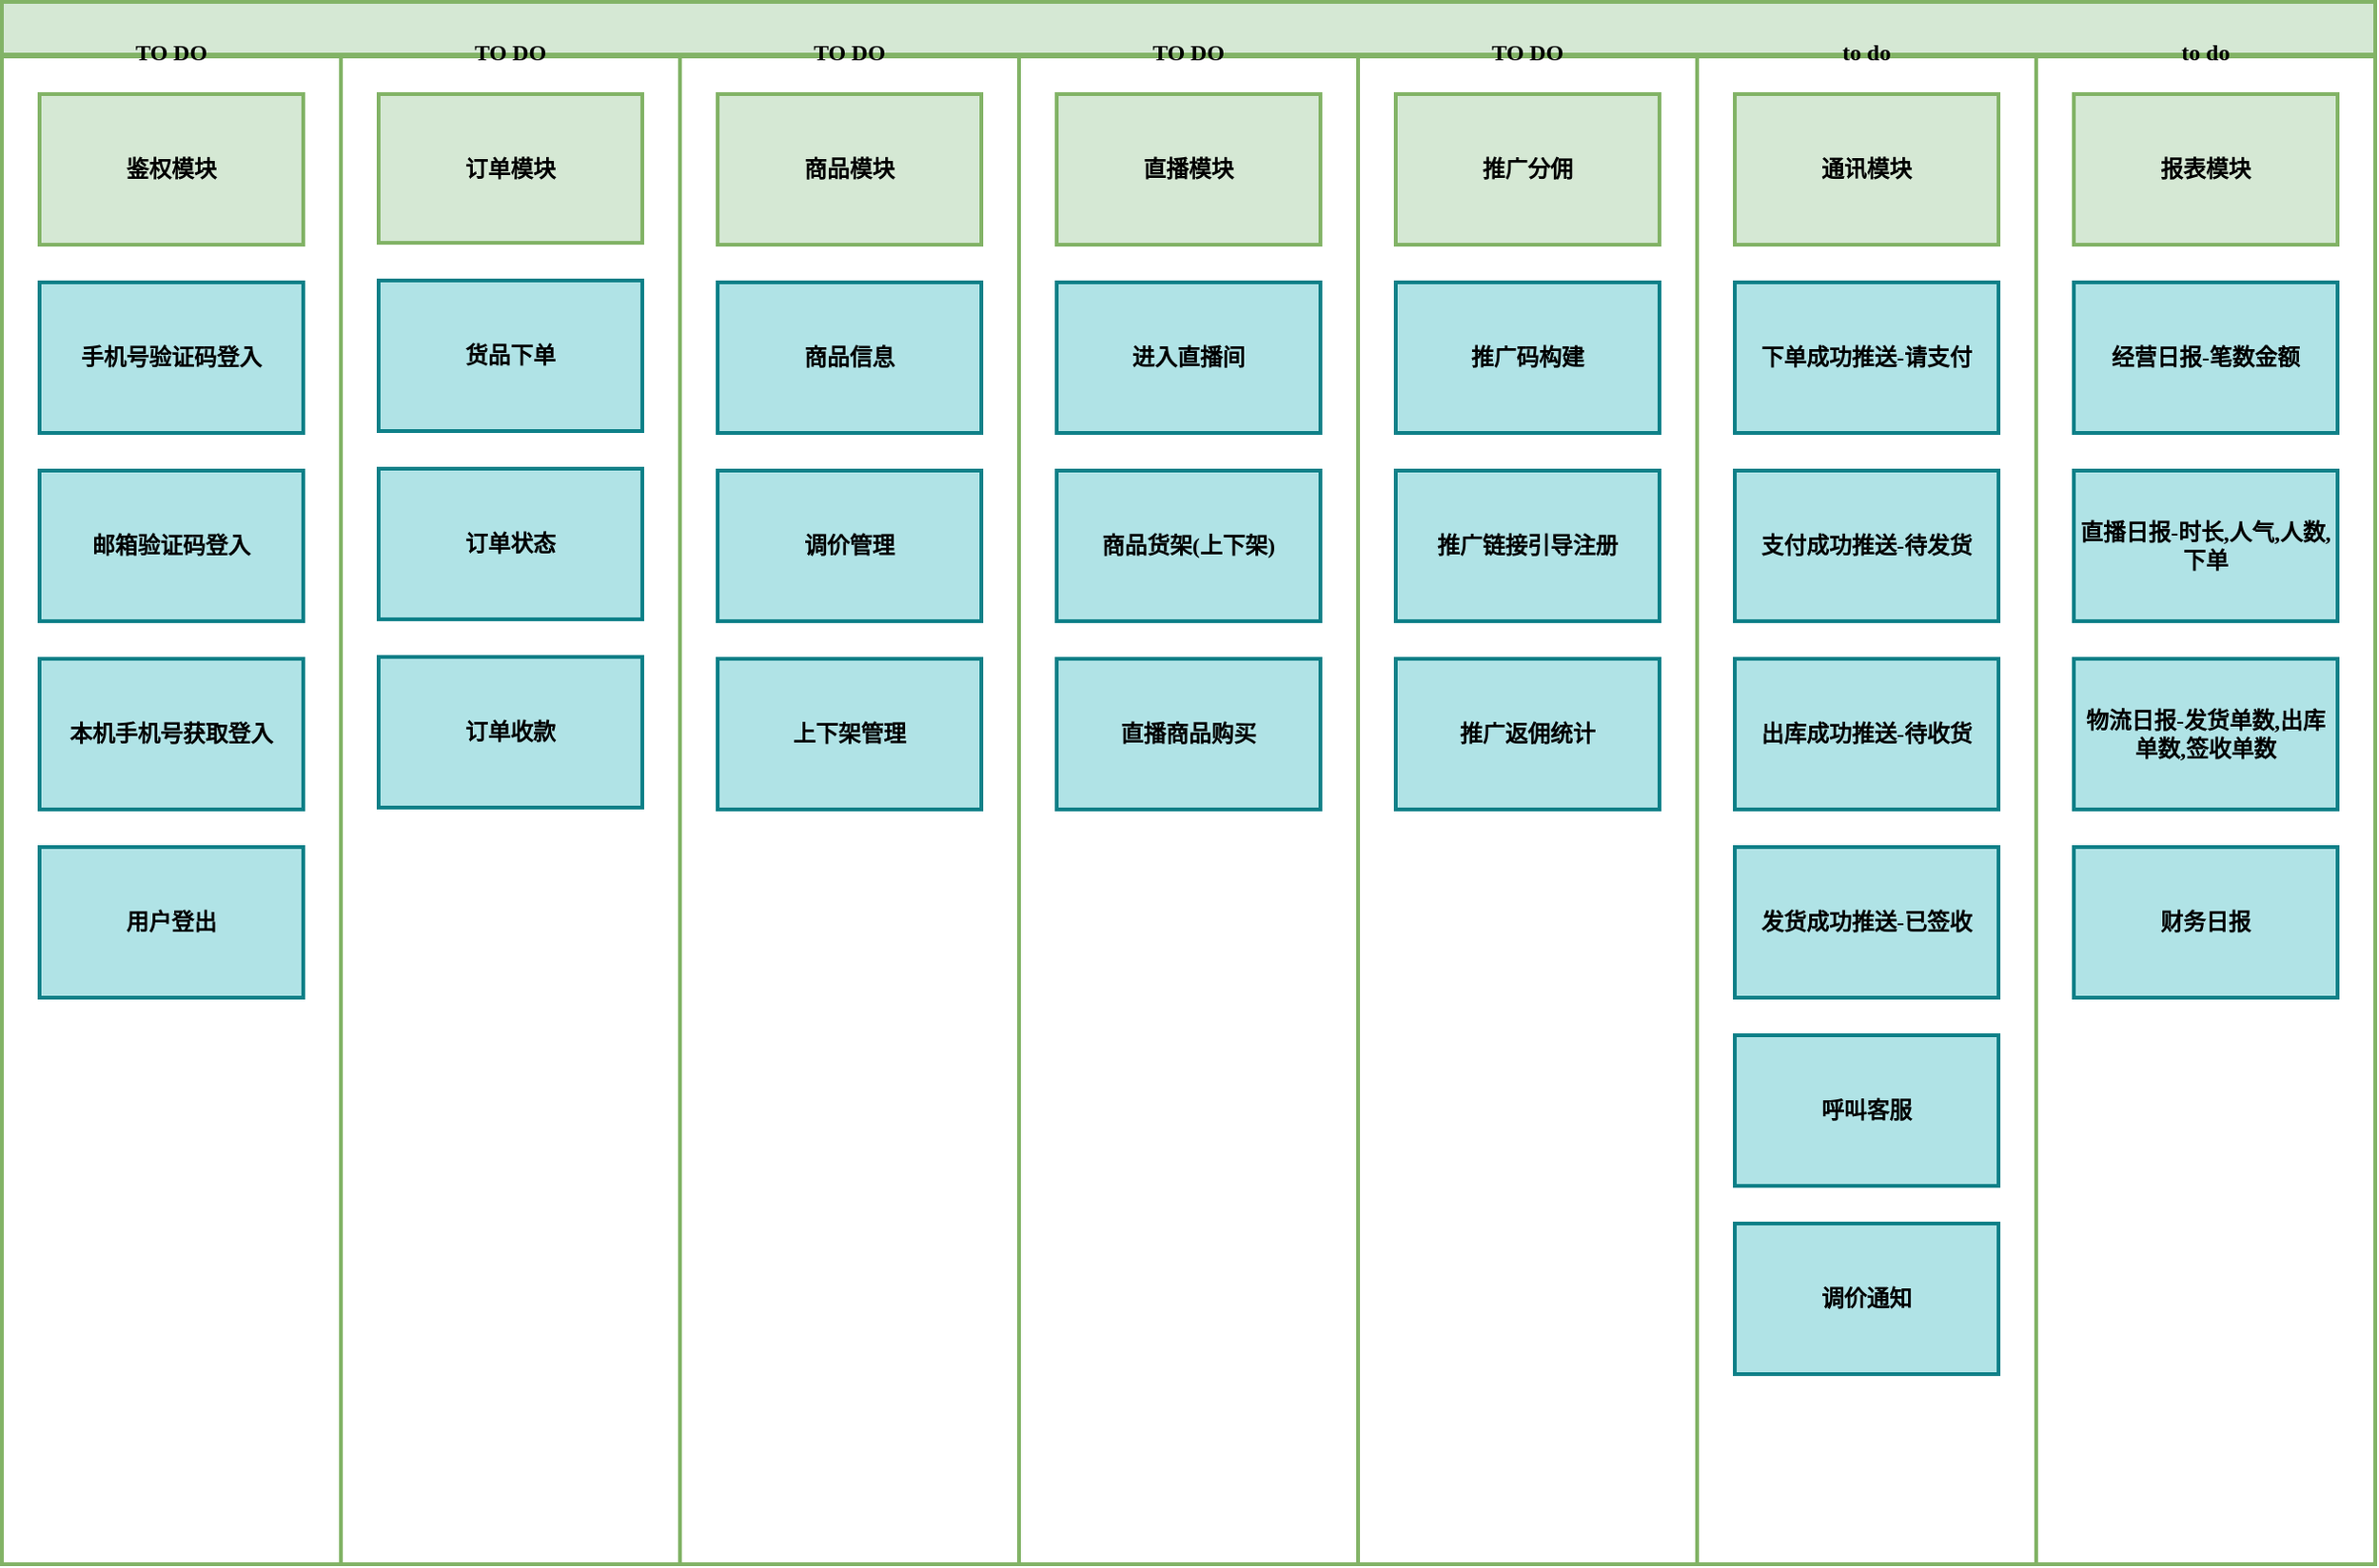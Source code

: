 <mxfile version="18.1.3" type="github">
  <diagram id="wFE0QG_FPsp0jaGvCLVb" name="Page-1">
    <mxGraphModel dx="1493" dy="891" grid="1" gridSize="10" guides="1" tooltips="1" connect="1" arrows="1" fold="1" page="1" pageScale="1" pageWidth="850" pageHeight="1100" math="0" shadow="0">
      <root>
        <mxCell id="0" />
        <mxCell id="1" parent="0" />
        <mxCell id="_5mSTuPxr-ZiKRkBDSY7-1" value="" style="swimlane;fontStyle=1;childLayout=stackLayout;horizontal=1;startSize=28;horizontalStack=1;resizeParent=1;resizeParentMax=0;resizeLast=0;collapsible=0;marginBottom=0;swimlaneFillColor=none;fontFamily=Permanent Marker;fontSize=12;points=[];verticalAlign=middle;stackBorder=0;resizable=1;strokeWidth=2;sketch=0;disableMultiStroke=1;fillColor=#d5e8d4;strokeColor=#82b366;spacingTop=0;rounded=0;arcSize=9;hachureGap=8;fillWeight=1;" parent="1" vertex="1">
          <mxGeometry x="15" y="50" width="1260" height="830" as="geometry" />
        </mxCell>
        <object label="TO DO" status="New" id="_5mSTuPxr-ZiKRkBDSY7-2">
          <mxCell style="swimlane;strokeWidth=2;fontFamily=Permanent Marker;html=0;startSize=1;verticalAlign=middle;spacingBottom=5;points=[];childLayout=stackLayout;stackBorder=20;stackSpacing=20;resizeLast=0;resizeParent=1;horizontalStack=0;collapsible=0;sketch=0;strokeColor=#82b366;fillStyle=solid;fillColor=#d5e8d4;spacingTop=0;rounded=0;arcSize=9;hachureGap=8;fillWeight=1;" parent="_5mSTuPxr-ZiKRkBDSY7-1" vertex="1">
            <mxGeometry y="28" width="180" height="802" as="geometry" />
          </mxCell>
        </object>
        <object label="鉴权模块" placeholders="1" id="_5mSTuPxr-ZiKRkBDSY7-3">
          <mxCell style="whiteSpace=wrap;html=1;strokeWidth=2;fontStyle=1;spacingTop=0;rounded=0;arcSize=9;points=[];sketch=0;fontFamily=Permanent Marker;hachureGap=8;fillWeight=1;fillColor=#d5e8d4;strokeColor=#82b366;" parent="_5mSTuPxr-ZiKRkBDSY7-2" vertex="1">
            <mxGeometry x="20" y="21" width="140" height="80" as="geometry" />
          </mxCell>
        </object>
        <object label="手机号验证码登入" placeholders="1" id="_5mSTuPxr-ZiKRkBDSY7-4">
          <mxCell style="whiteSpace=wrap;html=1;strokeWidth=2;fontStyle=1;spacingTop=0;rounded=0;arcSize=9;points=[];sketch=0;fontFamily=Permanent Marker;hachureGap=8;fillWeight=1;fillColor=#b0e3e6;strokeColor=#0e8088;" parent="_5mSTuPxr-ZiKRkBDSY7-2" vertex="1">
            <mxGeometry x="20" y="121" width="140" height="80" as="geometry" />
          </mxCell>
        </object>
        <object label="邮箱验证码登入" placeholders="1" id="_5mSTuPxr-ZiKRkBDSY7-5">
          <mxCell style="whiteSpace=wrap;html=1;strokeWidth=2;fillColor=#b0e3e6;fontStyle=1;spacingTop=0;rounded=0;arcSize=9;points=[];sketch=0;fontFamily=Permanent Marker;hachureGap=8;fillWeight=1;strokeColor=#0e8088;" parent="_5mSTuPxr-ZiKRkBDSY7-2" vertex="1">
            <mxGeometry x="20" y="221" width="140" height="80" as="geometry" />
          </mxCell>
        </object>
        <object label="本机手机号获取登入" placeholders="1" id="Qd9C7BI9R3bH5Mv_j0PO-27">
          <mxCell style="whiteSpace=wrap;html=1;strokeWidth=2;fillColor=#b0e3e6;fontStyle=1;spacingTop=0;rounded=0;arcSize=9;points=[];sketch=0;fontFamily=Permanent Marker;hachureGap=8;fillWeight=1;strokeColor=#0e8088;" vertex="1" parent="_5mSTuPxr-ZiKRkBDSY7-2">
            <mxGeometry x="20" y="321" width="140" height="80" as="geometry" />
          </mxCell>
        </object>
        <object label="用户登出" placeholders="1" id="Qd9C7BI9R3bH5Mv_j0PO-40">
          <mxCell style="whiteSpace=wrap;html=1;strokeWidth=2;fillColor=#b0e3e6;fontStyle=1;spacingTop=0;rounded=0;arcSize=9;points=[];sketch=0;fontFamily=Permanent Marker;hachureGap=8;fillWeight=1;strokeColor=#0e8088;" vertex="1" parent="_5mSTuPxr-ZiKRkBDSY7-2">
            <mxGeometry x="20" y="421" width="140" height="80" as="geometry" />
          </mxCell>
        </object>
        <object label="TO DO" status="New" id="Qd9C7BI9R3bH5Mv_j0PO-1">
          <mxCell style="swimlane;strokeWidth=2;fontFamily=Permanent Marker;html=0;startSize=1;verticalAlign=middle;spacingBottom=5;points=[];childLayout=stackLayout;stackBorder=20;stackSpacing=20;resizeLast=0;resizeParent=1;horizontalStack=0;collapsible=0;sketch=0;strokeColor=#82b366;fillStyle=solid;fillColor=#d5e8d4;spacingTop=0;rounded=0;arcSize=9;hachureGap=8;fillWeight=1;" vertex="1" parent="_5mSTuPxr-ZiKRkBDSY7-1">
            <mxGeometry x="180" y="28" width="180" height="802" as="geometry" />
          </mxCell>
        </object>
        <object label="订单模块" placeholders="1" id="Qd9C7BI9R3bH5Mv_j0PO-2">
          <mxCell style="whiteSpace=wrap;html=1;strokeWidth=2;fillColor=#d5e8d4;fontStyle=1;spacingTop=0;rounded=0;arcSize=9;points=[];sketch=0;fontFamily=Permanent Marker;hachureGap=8;fillWeight=1;strokeColor=#82b366;" vertex="1" parent="Qd9C7BI9R3bH5Mv_j0PO-1">
            <mxGeometry x="20" y="21" width="140" height="79" as="geometry" />
          </mxCell>
        </object>
        <object label="货品下单" placeholders="1" id="Qd9C7BI9R3bH5Mv_j0PO-3">
          <mxCell style="whiteSpace=wrap;html=1;strokeWidth=2;fillColor=#b0e3e6;fontStyle=1;spacingTop=0;rounded=0;arcSize=9;points=[];sketch=0;fontFamily=Permanent Marker;hachureGap=8;fillWeight=1;strokeColor=#0e8088;" vertex="1" parent="Qd9C7BI9R3bH5Mv_j0PO-1">
            <mxGeometry x="20" y="120" width="140" height="80" as="geometry" />
          </mxCell>
        </object>
        <object label="订单状态" placeholders="1" id="Qd9C7BI9R3bH5Mv_j0PO-4">
          <mxCell style="whiteSpace=wrap;html=1;strokeWidth=2;fillColor=#b0e3e6;fontStyle=1;spacingTop=0;rounded=0;arcSize=9;points=[];sketch=0;fontFamily=Permanent Marker;hachureGap=8;fillWeight=1;strokeColor=#0e8088;" vertex="1" parent="Qd9C7BI9R3bH5Mv_j0PO-1">
            <mxGeometry x="20" y="220" width="140" height="80" as="geometry" />
          </mxCell>
        </object>
        <object label="订单收款" placeholders="1" id="Qd9C7BI9R3bH5Mv_j0PO-29">
          <mxCell style="whiteSpace=wrap;html=1;strokeWidth=2;fillColor=#b0e3e6;fontStyle=1;spacingTop=0;rounded=0;arcSize=9;points=[];sketch=0;fontFamily=Permanent Marker;hachureGap=8;fillWeight=1;strokeColor=#0e8088;" vertex="1" parent="Qd9C7BI9R3bH5Mv_j0PO-1">
            <mxGeometry x="20" y="320" width="140" height="80" as="geometry" />
          </mxCell>
        </object>
        <object label="TO DO" status="In progress" id="_5mSTuPxr-ZiKRkBDSY7-6">
          <mxCell style="swimlane;strokeWidth=2;fontFamily=Permanent Marker;html=0;startSize=1;verticalAlign=middle;spacingBottom=5;points=[];childLayout=stackLayout;stackBorder=20;stackSpacing=20;resizeLast=0;resizeParent=1;horizontalStack=0;collapsible=0;sketch=0;strokeColor=#82b366;fillStyle=solid;fillColor=#d5e8d4;spacingTop=0;rounded=0;arcSize=9;hachureGap=8;fillWeight=1;" parent="_5mSTuPxr-ZiKRkBDSY7-1" vertex="1">
            <mxGeometry x="360" y="28" width="180" height="802" as="geometry" />
          </mxCell>
        </object>
        <object label="商品模块" placeholders="1" id="_5mSTuPxr-ZiKRkBDSY7-7">
          <mxCell style="whiteSpace=wrap;html=1;strokeWidth=2;fillColor=#d5e8d4;fontStyle=1;spacingTop=0;rounded=0;arcSize=9;points=[];sketch=0;fontFamily=Permanent Marker;hachureGap=8;fillWeight=1;strokeColor=#82b366;" parent="_5mSTuPxr-ZiKRkBDSY7-6" vertex="1">
            <mxGeometry x="20" y="21" width="140" height="80" as="geometry" />
          </mxCell>
        </object>
        <object label="商品信息" placeholders="1" id="_5mSTuPxr-ZiKRkBDSY7-8">
          <mxCell style="whiteSpace=wrap;html=1;strokeWidth=2;fillColor=#b0e3e6;fontStyle=1;spacingTop=0;rounded=0;arcSize=9;points=[];sketch=0;fontFamily=Permanent Marker;hachureGap=8;fillWeight=1;strokeColor=#0e8088;" parent="_5mSTuPxr-ZiKRkBDSY7-6" vertex="1">
            <mxGeometry x="20" y="121" width="140" height="80" as="geometry" />
          </mxCell>
        </object>
        <object label="调价管理" placeholders="1" id="Qd9C7BI9R3bH5Mv_j0PO-30">
          <mxCell style="whiteSpace=wrap;html=1;strokeWidth=2;fillColor=#b0e3e6;fontStyle=1;spacingTop=0;rounded=0;arcSize=9;points=[];sketch=0;fontFamily=Permanent Marker;hachureGap=8;fillWeight=1;strokeColor=#0e8088;" vertex="1" parent="_5mSTuPxr-ZiKRkBDSY7-6">
            <mxGeometry x="20" y="221" width="140" height="80" as="geometry" />
          </mxCell>
        </object>
        <object label="上下架管理" placeholders="1" id="Qd9C7BI9R3bH5Mv_j0PO-38">
          <mxCell style="whiteSpace=wrap;html=1;strokeWidth=2;fillColor=#b0e3e6;fontStyle=1;spacingTop=0;rounded=0;arcSize=9;points=[];sketch=0;fontFamily=Permanent Marker;hachureGap=8;fillWeight=1;strokeColor=#0e8088;" vertex="1" parent="_5mSTuPxr-ZiKRkBDSY7-6">
            <mxGeometry x="20" y="321" width="140" height="80" as="geometry" />
          </mxCell>
        </object>
        <object label="TO DO" status="Completed" id="_5mSTuPxr-ZiKRkBDSY7-9">
          <mxCell style="swimlane;strokeWidth=2;fontFamily=Permanent Marker;html=0;startSize=1;verticalAlign=middle;spacingBottom=5;points=[];childLayout=stackLayout;stackBorder=20;stackSpacing=20;resizeLast=0;resizeParent=1;horizontalStack=0;collapsible=0;sketch=0;strokeColor=#82b366;fillStyle=solid;fillColor=#d5e8d4;spacingTop=0;rounded=0;arcSize=9;hachureGap=8;fillWeight=1;" parent="_5mSTuPxr-ZiKRkBDSY7-1" vertex="1">
            <mxGeometry x="540" y="28" width="180" height="802" as="geometry" />
          </mxCell>
        </object>
        <object label="直播模块" placeholders="1" id="_5mSTuPxr-ZiKRkBDSY7-10">
          <mxCell style="whiteSpace=wrap;html=1;strokeWidth=2;fillColor=#d5e8d4;fontStyle=1;spacingTop=0;rounded=0;arcSize=9;points=[];sketch=0;fontFamily=Permanent Marker;hachureGap=8;fillWeight=1;strokeColor=#82b366;" parent="_5mSTuPxr-ZiKRkBDSY7-9" vertex="1">
            <mxGeometry x="20" y="21" width="140" height="80" as="geometry" />
          </mxCell>
        </object>
        <object label="进入直播间" placeholders="1" id="_5mSTuPxr-ZiKRkBDSY7-11">
          <mxCell style="whiteSpace=wrap;html=1;strokeWidth=2;fillColor=#b0e3e6;fontStyle=1;spacingTop=0;rounded=0;arcSize=9;points=[];sketch=0;fontFamily=Permanent Marker;hachureGap=8;fillWeight=1;strokeColor=#0e8088;" parent="_5mSTuPxr-ZiKRkBDSY7-9" vertex="1">
            <mxGeometry x="20" y="121" width="140" height="80" as="geometry" />
          </mxCell>
        </object>
        <object label="商品货架(上下架)" placeholders="1" id="_5mSTuPxr-ZiKRkBDSY7-12">
          <mxCell style="whiteSpace=wrap;html=1;strokeWidth=2;fillColor=#b0e3e6;fontStyle=1;spacingTop=0;rounded=0;arcSize=9;points=[];sketch=0;fontFamily=Permanent Marker;hachureGap=8;fillWeight=1;strokeColor=#0e8088;" parent="_5mSTuPxr-ZiKRkBDSY7-9" vertex="1">
            <mxGeometry x="20" y="221" width="140" height="80" as="geometry" />
          </mxCell>
        </object>
        <object label="直播商品购买" placeholders="1" id="Qd9C7BI9R3bH5Mv_j0PO-37">
          <mxCell style="whiteSpace=wrap;html=1;strokeWidth=2;fillColor=#b0e3e6;fontStyle=1;spacingTop=0;rounded=0;arcSize=9;points=[];sketch=0;fontFamily=Permanent Marker;hachureGap=8;fillWeight=1;strokeColor=#0e8088;" vertex="1" parent="_5mSTuPxr-ZiKRkBDSY7-9">
            <mxGeometry x="20" y="321" width="140" height="80" as="geometry" />
          </mxCell>
        </object>
        <object label="TO DO" status="Completed" id="Qd9C7BI9R3bH5Mv_j0PO-15">
          <mxCell style="swimlane;strokeWidth=2;fontFamily=Permanent Marker;html=0;startSize=1;verticalAlign=middle;spacingBottom=5;points=[];childLayout=stackLayout;stackBorder=20;stackSpacing=20;resizeLast=0;resizeParent=1;horizontalStack=0;collapsible=0;sketch=0;strokeColor=#82b366;fillStyle=solid;fillColor=#d5e8d4;spacingTop=0;rounded=0;arcSize=9;hachureGap=8;fillWeight=1;" vertex="1" parent="_5mSTuPxr-ZiKRkBDSY7-1">
            <mxGeometry x="720" y="28" width="180" height="802" as="geometry" />
          </mxCell>
        </object>
        <object label="推广分佣" placeholders="1" id="Qd9C7BI9R3bH5Mv_j0PO-16">
          <mxCell style="whiteSpace=wrap;html=1;strokeWidth=2;fillColor=#d5e8d4;fontStyle=1;spacingTop=0;rounded=0;arcSize=9;points=[];sketch=0;fontFamily=Permanent Marker;hachureGap=8;fillWeight=1;strokeColor=#82b366;" vertex="1" parent="Qd9C7BI9R3bH5Mv_j0PO-15">
            <mxGeometry x="20" y="21" width="140" height="80" as="geometry" />
          </mxCell>
        </object>
        <object label="推广码构建" placeholders="1" id="Qd9C7BI9R3bH5Mv_j0PO-17">
          <mxCell style="whiteSpace=wrap;html=1;strokeWidth=2;fillColor=#b0e3e6;fontStyle=1;spacingTop=0;rounded=0;arcSize=9;points=[];sketch=0;fontFamily=Permanent Marker;hachureGap=8;fillWeight=1;strokeColor=#0e8088;" vertex="1" parent="Qd9C7BI9R3bH5Mv_j0PO-15">
            <mxGeometry x="20" y="121" width="140" height="80" as="geometry" />
          </mxCell>
        </object>
        <object label="推广链接引导注册" placeholders="1" id="Qd9C7BI9R3bH5Mv_j0PO-18">
          <mxCell style="whiteSpace=wrap;html=1;strokeWidth=2;fillColor=#b0e3e6;fontStyle=1;spacingTop=0;rounded=0;arcSize=9;points=[];sketch=0;fontFamily=Permanent Marker;hachureGap=8;fillWeight=1;strokeColor=#0e8088;" vertex="1" parent="Qd9C7BI9R3bH5Mv_j0PO-15">
            <mxGeometry x="20" y="221" width="140" height="80" as="geometry" />
          </mxCell>
        </object>
        <object label="推广返佣统计" placeholders="1" id="Qd9C7BI9R3bH5Mv_j0PO-31">
          <mxCell style="whiteSpace=wrap;html=1;strokeWidth=2;fillColor=#b0e3e6;fontStyle=1;spacingTop=0;rounded=0;arcSize=9;points=[];sketch=0;fontFamily=Permanent Marker;hachureGap=8;fillWeight=1;strokeColor=#0e8088;" vertex="1" parent="Qd9C7BI9R3bH5Mv_j0PO-15">
            <mxGeometry x="20" y="321" width="140" height="80" as="geometry" />
          </mxCell>
        </object>
        <object label="to do" status="Completed" id="Qd9C7BI9R3bH5Mv_j0PO-19">
          <mxCell style="swimlane;strokeWidth=2;fontFamily=Permanent Marker;html=0;startSize=1;verticalAlign=middle;spacingBottom=5;points=[];childLayout=stackLayout;stackBorder=20;stackSpacing=20;resizeLast=0;resizeParent=1;horizontalStack=0;collapsible=0;sketch=0;strokeColor=#82b366;fillStyle=solid;fillColor=#d5e8d4;spacingTop=0;rounded=0;arcSize=9;hachureGap=8;fillWeight=1;" vertex="1" parent="_5mSTuPxr-ZiKRkBDSY7-1">
            <mxGeometry x="900" y="28" width="180" height="802" as="geometry" />
          </mxCell>
        </object>
        <object label="通讯模块" placeholders="1" id="Qd9C7BI9R3bH5Mv_j0PO-20">
          <mxCell style="whiteSpace=wrap;html=1;strokeWidth=2;fillColor=#d5e8d4;fontStyle=1;spacingTop=0;rounded=0;arcSize=9;points=[];sketch=0;fontFamily=Permanent Marker;hachureGap=8;fillWeight=1;strokeColor=#82b366;" vertex="1" parent="Qd9C7BI9R3bH5Mv_j0PO-19">
            <mxGeometry x="20" y="21" width="140" height="80" as="geometry" />
          </mxCell>
        </object>
        <object label="下单成功推送-请支付" placeholders="1" id="Qd9C7BI9R3bH5Mv_j0PO-21">
          <mxCell style="whiteSpace=wrap;html=1;strokeWidth=2;fillColor=#b0e3e6;fontStyle=1;spacingTop=0;rounded=0;arcSize=9;points=[];sketch=0;fontFamily=Permanent Marker;hachureGap=8;fillWeight=1;strokeColor=#0e8088;" vertex="1" parent="Qd9C7BI9R3bH5Mv_j0PO-19">
            <mxGeometry x="20" y="121" width="140" height="80" as="geometry" />
          </mxCell>
        </object>
        <object label="支付成功推送-待发货" placeholders="1" id="Qd9C7BI9R3bH5Mv_j0PO-22">
          <mxCell style="whiteSpace=wrap;html=1;strokeWidth=2;fillColor=#b0e3e6;fontStyle=1;spacingTop=0;rounded=0;arcSize=9;points=[];sketch=0;fontFamily=Permanent Marker;hachureGap=8;fillWeight=1;strokeColor=#0e8088;" vertex="1" parent="Qd9C7BI9R3bH5Mv_j0PO-19">
            <mxGeometry x="20" y="221" width="140" height="80" as="geometry" />
          </mxCell>
        </object>
        <object label="出库成功推送-待收货" placeholders="1" id="Qd9C7BI9R3bH5Mv_j0PO-32">
          <mxCell style="whiteSpace=wrap;html=1;strokeWidth=2;fillColor=#b0e3e6;fontStyle=1;spacingTop=0;rounded=0;arcSize=9;points=[];sketch=0;fontFamily=Permanent Marker;hachureGap=8;fillWeight=1;strokeColor=#0e8088;" vertex="1" parent="Qd9C7BI9R3bH5Mv_j0PO-19">
            <mxGeometry x="20" y="321" width="140" height="80" as="geometry" />
          </mxCell>
        </object>
        <object label="发货成功推送-已签收" placeholders="1" id="Qd9C7BI9R3bH5Mv_j0PO-33">
          <mxCell style="whiteSpace=wrap;html=1;strokeWidth=2;fillColor=#b0e3e6;fontStyle=1;spacingTop=0;rounded=0;arcSize=9;points=[];sketch=0;fontFamily=Permanent Marker;hachureGap=8;fillWeight=1;strokeColor=#0e8088;" vertex="1" parent="Qd9C7BI9R3bH5Mv_j0PO-19">
            <mxGeometry x="20" y="421" width="140" height="80" as="geometry" />
          </mxCell>
        </object>
        <object label="呼叫客服" placeholders="1" id="Qd9C7BI9R3bH5Mv_j0PO-34">
          <mxCell style="whiteSpace=wrap;html=1;strokeWidth=2;fillColor=#b0e3e6;fontStyle=1;spacingTop=0;rounded=0;arcSize=9;points=[];sketch=0;fontFamily=Permanent Marker;hachureGap=8;fillWeight=1;strokeColor=#0e8088;" vertex="1" parent="Qd9C7BI9R3bH5Mv_j0PO-19">
            <mxGeometry x="20" y="521" width="140" height="80" as="geometry" />
          </mxCell>
        </object>
        <object label="调价通知" placeholders="1" id="Qd9C7BI9R3bH5Mv_j0PO-39">
          <mxCell style="whiteSpace=wrap;html=1;strokeWidth=2;fillColor=#b0e3e6;fontStyle=1;spacingTop=0;rounded=0;arcSize=9;points=[];sketch=0;fontFamily=Permanent Marker;hachureGap=8;fillWeight=1;strokeColor=#0e8088;" vertex="1" parent="Qd9C7BI9R3bH5Mv_j0PO-19">
            <mxGeometry x="20" y="621" width="140" height="80" as="geometry" />
          </mxCell>
        </object>
        <object label="to do" status="Completed" id="Qd9C7BI9R3bH5Mv_j0PO-23">
          <mxCell style="swimlane;strokeWidth=2;fontFamily=Permanent Marker;html=0;startSize=1;verticalAlign=middle;spacingBottom=5;points=[];childLayout=stackLayout;stackBorder=20;stackSpacing=20;resizeLast=0;resizeParent=1;horizontalStack=0;collapsible=0;sketch=0;strokeColor=#82b366;fillStyle=solid;fillColor=#d5e8d4;spacingTop=0;rounded=0;arcSize=9;hachureGap=8;fillWeight=1;" vertex="1" parent="_5mSTuPxr-ZiKRkBDSY7-1">
            <mxGeometry x="1080" y="28" width="180" height="802" as="geometry" />
          </mxCell>
        </object>
        <object label="报表模块" placeholders="1" id="Qd9C7BI9R3bH5Mv_j0PO-24">
          <mxCell style="whiteSpace=wrap;html=1;strokeWidth=2;fillColor=#d5e8d4;fontStyle=1;spacingTop=0;rounded=0;arcSize=9;points=[];sketch=0;fontFamily=Permanent Marker;hachureGap=8;fillWeight=1;strokeColor=#82b366;" vertex="1" parent="Qd9C7BI9R3bH5Mv_j0PO-23">
            <mxGeometry x="20" y="21" width="140" height="80" as="geometry" />
          </mxCell>
        </object>
        <object label="经营日报-笔数金额" placeholders="1" id="Qd9C7BI9R3bH5Mv_j0PO-25">
          <mxCell style="whiteSpace=wrap;html=1;strokeWidth=2;fillColor=#b0e3e6;fontStyle=1;spacingTop=0;rounded=0;arcSize=9;points=[];sketch=0;fontFamily=Permanent Marker;hachureGap=8;fillWeight=1;strokeColor=#0e8088;" vertex="1" parent="Qd9C7BI9R3bH5Mv_j0PO-23">
            <mxGeometry x="20" y="121" width="140" height="80" as="geometry" />
          </mxCell>
        </object>
        <object label="直播日报-时长,人气,人数,下单" placeholders="1" id="Qd9C7BI9R3bH5Mv_j0PO-26">
          <mxCell style="whiteSpace=wrap;html=1;strokeWidth=2;fillColor=#b0e3e6;fontStyle=1;spacingTop=0;rounded=0;arcSize=9;points=[];sketch=0;fontFamily=Permanent Marker;hachureGap=8;fillWeight=1;strokeColor=#0e8088;" vertex="1" parent="Qd9C7BI9R3bH5Mv_j0PO-23">
            <mxGeometry x="20" y="221" width="140" height="80" as="geometry" />
          </mxCell>
        </object>
        <object label="物流日报-发货单数,出库单数,签收单数" placeholders="1" id="Qd9C7BI9R3bH5Mv_j0PO-35">
          <mxCell style="whiteSpace=wrap;html=1;strokeWidth=2;fillColor=#b0e3e6;fontStyle=1;spacingTop=0;rounded=0;arcSize=9;points=[];sketch=0;fontFamily=Permanent Marker;hachureGap=8;fillWeight=1;strokeColor=#0e8088;" vertex="1" parent="Qd9C7BI9R3bH5Mv_j0PO-23">
            <mxGeometry x="20" y="321" width="140" height="80" as="geometry" />
          </mxCell>
        </object>
        <object label="财务日报" placeholders="1" id="Qd9C7BI9R3bH5Mv_j0PO-36">
          <mxCell style="whiteSpace=wrap;html=1;strokeWidth=2;fillColor=#b0e3e6;fontStyle=1;spacingTop=0;rounded=0;arcSize=9;points=[];sketch=0;fontFamily=Permanent Marker;hachureGap=8;fillWeight=1;strokeColor=#0e8088;" vertex="1" parent="Qd9C7BI9R3bH5Mv_j0PO-23">
            <mxGeometry x="20" y="421" width="140" height="80" as="geometry" />
          </mxCell>
        </object>
      </root>
    </mxGraphModel>
  </diagram>
</mxfile>
